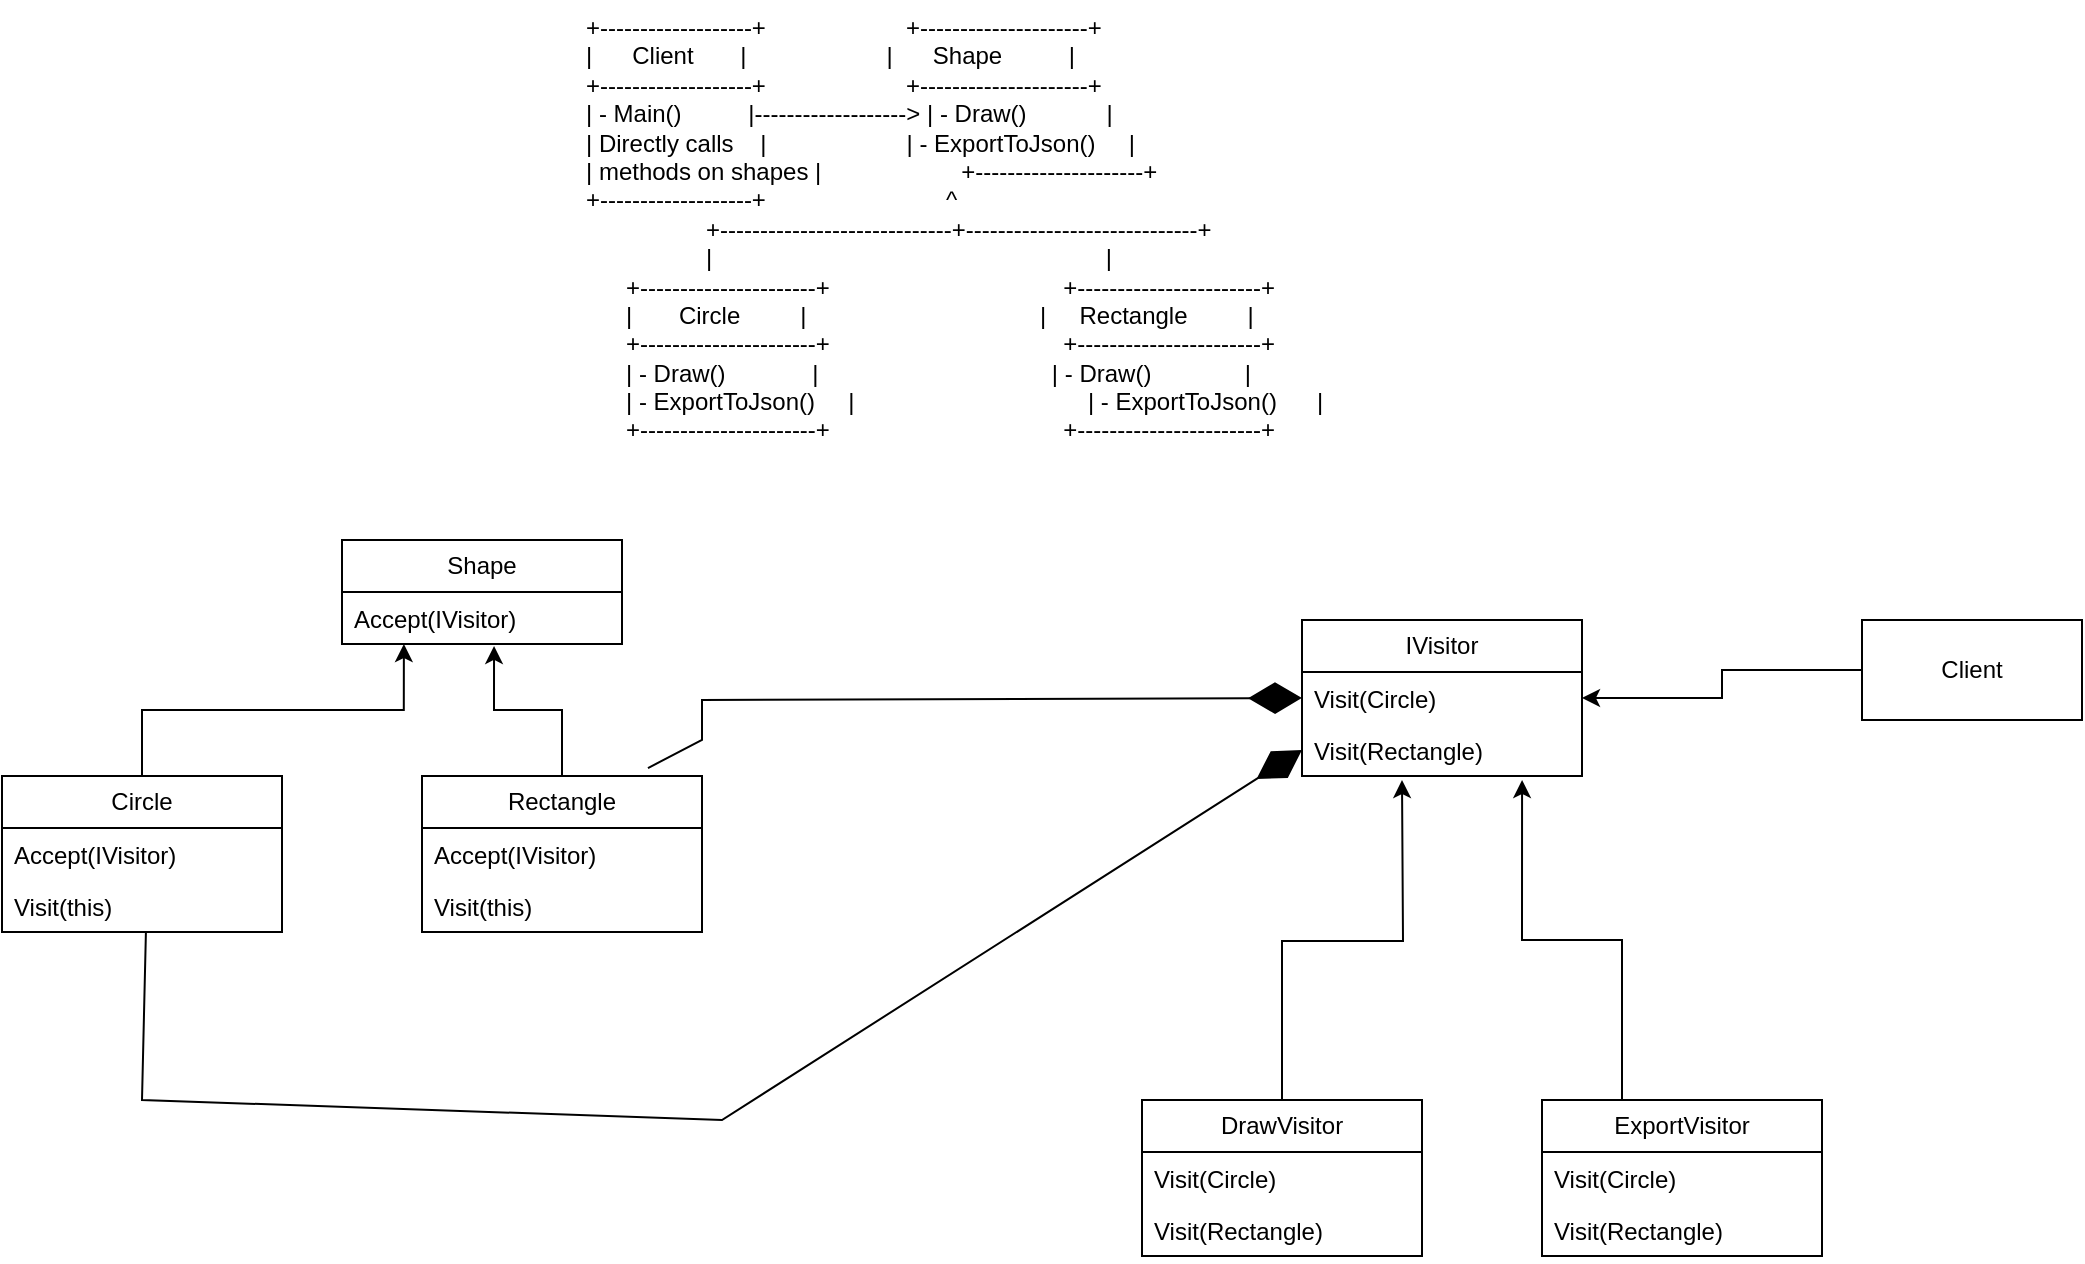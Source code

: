 <mxfile version="26.0.5">
  <diagram name="Page-1" id="cmiTBkzmCyTZl5MXcI-u">
    <mxGraphModel dx="2826" dy="1047" grid="1" gridSize="10" guides="1" tooltips="1" connect="1" arrows="1" fold="1" page="1" pageScale="1" pageWidth="850" pageHeight="1100" math="0" shadow="0">
      <root>
        <mxCell id="0" />
        <mxCell id="1" parent="0" />
        <mxCell id="N5ZQxtcFyUModlqFyTWq-1" value="+-------------------+                     +---------------------+&#xa;|      Client       |                     |      Shape          |&#xa;+-------------------+                     +---------------------+&#xa;| - Main()          |-------------------&gt; | - Draw()            |&#xa;| Directly calls    |                     | - ExportToJson()     |&#xa;| methods on shapes |                     +---------------------+&#xa;+-------------------+                           ^&#xa;                  +-----------------------------+-----------------------------+&#xa;                  |                                                           |&#xa;      +----------------------+                                   +-----------------------+&#xa;      |       Circle         |                                   |     Rectangle         |&#xa;      +----------------------+                                   +-----------------------+&#xa;      | - Draw()             |                                   | - Draw()              |&#xa;      | - ExportToJson()     |                                   | - ExportToJson()      |&#xa;      +----------------------+                                   +-----------------------+" style="text;whiteSpace=wrap;" vertex="1" parent="1">
          <mxGeometry x="240" y="110" width="420" height="240" as="geometry" />
        </mxCell>
        <mxCell id="N5ZQxtcFyUModlqFyTWq-2" value="IVisitor" style="swimlane;fontStyle=0;childLayout=stackLayout;horizontal=1;startSize=26;fillColor=none;horizontalStack=0;resizeParent=1;resizeParentMax=0;resizeLast=0;collapsible=1;marginBottom=0;whiteSpace=wrap;html=1;" vertex="1" parent="1">
          <mxGeometry x="600" y="420" width="140" height="78" as="geometry" />
        </mxCell>
        <mxCell id="N5ZQxtcFyUModlqFyTWq-3" value="Visit(Circle)" style="text;strokeColor=none;fillColor=none;align=left;verticalAlign=top;spacingLeft=4;spacingRight=4;overflow=hidden;rotatable=0;points=[[0,0.5],[1,0.5]];portConstraint=eastwest;whiteSpace=wrap;html=1;" vertex="1" parent="N5ZQxtcFyUModlqFyTWq-2">
          <mxGeometry y="26" width="140" height="26" as="geometry" />
        </mxCell>
        <mxCell id="N5ZQxtcFyUModlqFyTWq-4" value="Visit(Rectangle)" style="text;strokeColor=none;fillColor=none;align=left;verticalAlign=top;spacingLeft=4;spacingRight=4;overflow=hidden;rotatable=0;points=[[0,0.5],[1,0.5]];portConstraint=eastwest;whiteSpace=wrap;html=1;" vertex="1" parent="N5ZQxtcFyUModlqFyTWq-2">
          <mxGeometry y="52" width="140" height="26" as="geometry" />
        </mxCell>
        <mxCell id="N5ZQxtcFyUModlqFyTWq-6" value="ExportVisitor" style="swimlane;fontStyle=0;childLayout=stackLayout;horizontal=1;startSize=26;fillColor=none;horizontalStack=0;resizeParent=1;resizeParentMax=0;resizeLast=0;collapsible=1;marginBottom=0;whiteSpace=wrap;html=1;" vertex="1" parent="1">
          <mxGeometry x="720" y="660" width="140" height="78" as="geometry" />
        </mxCell>
        <mxCell id="N5ZQxtcFyUModlqFyTWq-7" value="Visit(Circle)" style="text;strokeColor=none;fillColor=none;align=left;verticalAlign=top;spacingLeft=4;spacingRight=4;overflow=hidden;rotatable=0;points=[[0,0.5],[1,0.5]];portConstraint=eastwest;whiteSpace=wrap;html=1;" vertex="1" parent="N5ZQxtcFyUModlqFyTWq-6">
          <mxGeometry y="26" width="140" height="26" as="geometry" />
        </mxCell>
        <mxCell id="N5ZQxtcFyUModlqFyTWq-8" value="Visit(Rectangle)" style="text;strokeColor=none;fillColor=none;align=left;verticalAlign=top;spacingLeft=4;spacingRight=4;overflow=hidden;rotatable=0;points=[[0,0.5],[1,0.5]];portConstraint=eastwest;whiteSpace=wrap;html=1;" vertex="1" parent="N5ZQxtcFyUModlqFyTWq-6">
          <mxGeometry y="52" width="140" height="26" as="geometry" />
        </mxCell>
        <mxCell id="N5ZQxtcFyUModlqFyTWq-12" style="edgeStyle=orthogonalEdgeStyle;rounded=0;orthogonalLoop=1;jettySize=auto;html=1;" edge="1" parent="1" source="N5ZQxtcFyUModlqFyTWq-9">
          <mxGeometry relative="1" as="geometry">
            <mxPoint x="650" y="500" as="targetPoint" />
          </mxGeometry>
        </mxCell>
        <mxCell id="N5ZQxtcFyUModlqFyTWq-9" value="DrawVisitor" style="swimlane;fontStyle=0;childLayout=stackLayout;horizontal=1;startSize=26;fillColor=none;horizontalStack=0;resizeParent=1;resizeParentMax=0;resizeLast=0;collapsible=1;marginBottom=0;whiteSpace=wrap;html=1;" vertex="1" parent="1">
          <mxGeometry x="520" y="660" width="140" height="78" as="geometry" />
        </mxCell>
        <mxCell id="N5ZQxtcFyUModlqFyTWq-10" value="Visit(Circle)" style="text;strokeColor=none;fillColor=none;align=left;verticalAlign=top;spacingLeft=4;spacingRight=4;overflow=hidden;rotatable=0;points=[[0,0.5],[1,0.5]];portConstraint=eastwest;whiteSpace=wrap;html=1;" vertex="1" parent="N5ZQxtcFyUModlqFyTWq-9">
          <mxGeometry y="26" width="140" height="26" as="geometry" />
        </mxCell>
        <mxCell id="N5ZQxtcFyUModlqFyTWq-11" value="Visit(Rectangle)" style="text;strokeColor=none;fillColor=none;align=left;verticalAlign=top;spacingLeft=4;spacingRight=4;overflow=hidden;rotatable=0;points=[[0,0.5],[1,0.5]];portConstraint=eastwest;whiteSpace=wrap;html=1;" vertex="1" parent="N5ZQxtcFyUModlqFyTWq-9">
          <mxGeometry y="52" width="140" height="26" as="geometry" />
        </mxCell>
        <mxCell id="N5ZQxtcFyUModlqFyTWq-13" style="edgeStyle=orthogonalEdgeStyle;rounded=0;orthogonalLoop=1;jettySize=auto;html=1;entryX=0.786;entryY=1.077;entryDx=0;entryDy=0;entryPerimeter=0;" edge="1" parent="1" source="N5ZQxtcFyUModlqFyTWq-6" target="N5ZQxtcFyUModlqFyTWq-4">
          <mxGeometry relative="1" as="geometry">
            <Array as="points">
              <mxPoint x="760" y="580" />
              <mxPoint x="710" y="580" />
            </Array>
          </mxGeometry>
        </mxCell>
        <mxCell id="N5ZQxtcFyUModlqFyTWq-14" value="Shape" style="swimlane;fontStyle=0;childLayout=stackLayout;horizontal=1;startSize=26;fillColor=none;horizontalStack=0;resizeParent=1;resizeParentMax=0;resizeLast=0;collapsible=1;marginBottom=0;whiteSpace=wrap;html=1;" vertex="1" parent="1">
          <mxGeometry x="120" y="380" width="140" height="52" as="geometry" />
        </mxCell>
        <mxCell id="N5ZQxtcFyUModlqFyTWq-15" value="Accept(IVisitor)" style="text;strokeColor=none;fillColor=none;align=left;verticalAlign=top;spacingLeft=4;spacingRight=4;overflow=hidden;rotatable=0;points=[[0,0.5],[1,0.5]];portConstraint=eastwest;whiteSpace=wrap;html=1;" vertex="1" parent="N5ZQxtcFyUModlqFyTWq-14">
          <mxGeometry y="26" width="140" height="26" as="geometry" />
        </mxCell>
        <mxCell id="N5ZQxtcFyUModlqFyTWq-18" value="Rectangle" style="swimlane;fontStyle=0;childLayout=stackLayout;horizontal=1;startSize=26;fillColor=none;horizontalStack=0;resizeParent=1;resizeParentMax=0;resizeLast=0;collapsible=1;marginBottom=0;whiteSpace=wrap;html=1;" vertex="1" parent="1">
          <mxGeometry x="160" y="498" width="140" height="78" as="geometry" />
        </mxCell>
        <mxCell id="N5ZQxtcFyUModlqFyTWq-19" value="Accept(IVisitor)" style="text;strokeColor=none;fillColor=none;align=left;verticalAlign=top;spacingLeft=4;spacingRight=4;overflow=hidden;rotatable=0;points=[[0,0.5],[1,0.5]];portConstraint=eastwest;whiteSpace=wrap;html=1;" vertex="1" parent="N5ZQxtcFyUModlqFyTWq-18">
          <mxGeometry y="26" width="140" height="26" as="geometry" />
        </mxCell>
        <mxCell id="N5ZQxtcFyUModlqFyTWq-25" value="Visit(this)" style="text;strokeColor=none;fillColor=none;align=left;verticalAlign=top;spacingLeft=4;spacingRight=4;overflow=hidden;rotatable=0;points=[[0,0.5],[1,0.5]];portConstraint=eastwest;whiteSpace=wrap;html=1;" vertex="1" parent="N5ZQxtcFyUModlqFyTWq-18">
          <mxGeometry y="52" width="140" height="26" as="geometry" />
        </mxCell>
        <mxCell id="N5ZQxtcFyUModlqFyTWq-20" value="Circle" style="swimlane;fontStyle=0;childLayout=stackLayout;horizontal=1;startSize=26;fillColor=none;horizontalStack=0;resizeParent=1;resizeParentMax=0;resizeLast=0;collapsible=1;marginBottom=0;whiteSpace=wrap;html=1;" vertex="1" parent="1">
          <mxGeometry x="-50" y="498" width="140" height="78" as="geometry" />
        </mxCell>
        <mxCell id="N5ZQxtcFyUModlqFyTWq-21" value="Accept(IVisitor)" style="text;strokeColor=none;fillColor=none;align=left;verticalAlign=top;spacingLeft=4;spacingRight=4;overflow=hidden;rotatable=0;points=[[0,0.5],[1,0.5]];portConstraint=eastwest;whiteSpace=wrap;html=1;" vertex="1" parent="N5ZQxtcFyUModlqFyTWq-20">
          <mxGeometry y="26" width="140" height="26" as="geometry" />
        </mxCell>
        <mxCell id="N5ZQxtcFyUModlqFyTWq-24" value="Visit(this)" style="text;strokeColor=none;fillColor=none;align=left;verticalAlign=top;spacingLeft=4;spacingRight=4;overflow=hidden;rotatable=0;points=[[0,0.5],[1,0.5]];portConstraint=eastwest;whiteSpace=wrap;html=1;" vertex="1" parent="N5ZQxtcFyUModlqFyTWq-20">
          <mxGeometry y="52" width="140" height="26" as="geometry" />
        </mxCell>
        <mxCell id="N5ZQxtcFyUModlqFyTWq-22" style="edgeStyle=orthogonalEdgeStyle;rounded=0;orthogonalLoop=1;jettySize=auto;html=1;entryX=0.221;entryY=1;entryDx=0;entryDy=0;entryPerimeter=0;" edge="1" parent="1" source="N5ZQxtcFyUModlqFyTWq-20" target="N5ZQxtcFyUModlqFyTWq-15">
          <mxGeometry relative="1" as="geometry" />
        </mxCell>
        <mxCell id="N5ZQxtcFyUModlqFyTWq-23" style="edgeStyle=orthogonalEdgeStyle;rounded=0;orthogonalLoop=1;jettySize=auto;html=1;entryX=0.543;entryY=1.038;entryDx=0;entryDy=0;entryPerimeter=0;" edge="1" parent="1" source="N5ZQxtcFyUModlqFyTWq-18" target="N5ZQxtcFyUModlqFyTWq-15">
          <mxGeometry relative="1" as="geometry" />
        </mxCell>
        <mxCell id="N5ZQxtcFyUModlqFyTWq-28" value="" style="endArrow=diamondThin;endFill=1;endSize=24;html=1;rounded=0;entryX=0;entryY=0.5;entryDx=0;entryDy=0;exitX=0.807;exitY=-0.051;exitDx=0;exitDy=0;exitPerimeter=0;" edge="1" parent="1" source="N5ZQxtcFyUModlqFyTWq-18" target="N5ZQxtcFyUModlqFyTWq-3">
          <mxGeometry width="160" relative="1" as="geometry">
            <mxPoint x="300" y="550" as="sourcePoint" />
            <mxPoint x="460" y="550" as="targetPoint" />
            <Array as="points">
              <mxPoint x="300" y="480" />
              <mxPoint x="300" y="460" />
            </Array>
          </mxGeometry>
        </mxCell>
        <mxCell id="N5ZQxtcFyUModlqFyTWq-29" value="" style="endArrow=diamondThin;endFill=1;endSize=24;html=1;rounded=0;exitX=0.514;exitY=1.077;exitDx=0;exitDy=0;exitPerimeter=0;entryX=0;entryY=0.5;entryDx=0;entryDy=0;" edge="1" parent="1" target="N5ZQxtcFyUModlqFyTWq-4">
          <mxGeometry width="160" relative="1" as="geometry">
            <mxPoint x="21.96" y="576.002" as="sourcePoint" />
            <mxPoint x="-20" y="868" as="targetPoint" />
            <Array as="points">
              <mxPoint x="20" y="660" />
              <mxPoint x="310" y="670" />
            </Array>
          </mxGeometry>
        </mxCell>
        <mxCell id="N5ZQxtcFyUModlqFyTWq-32" style="edgeStyle=orthogonalEdgeStyle;rounded=0;orthogonalLoop=1;jettySize=auto;html=1;entryX=1;entryY=0.5;entryDx=0;entryDy=0;" edge="1" parent="1" source="N5ZQxtcFyUModlqFyTWq-30" target="N5ZQxtcFyUModlqFyTWq-3">
          <mxGeometry relative="1" as="geometry" />
        </mxCell>
        <mxCell id="N5ZQxtcFyUModlqFyTWq-30" value="Client" style="html=1;whiteSpace=wrap;" vertex="1" parent="1">
          <mxGeometry x="880" y="420" width="110" height="50" as="geometry" />
        </mxCell>
      </root>
    </mxGraphModel>
  </diagram>
</mxfile>
